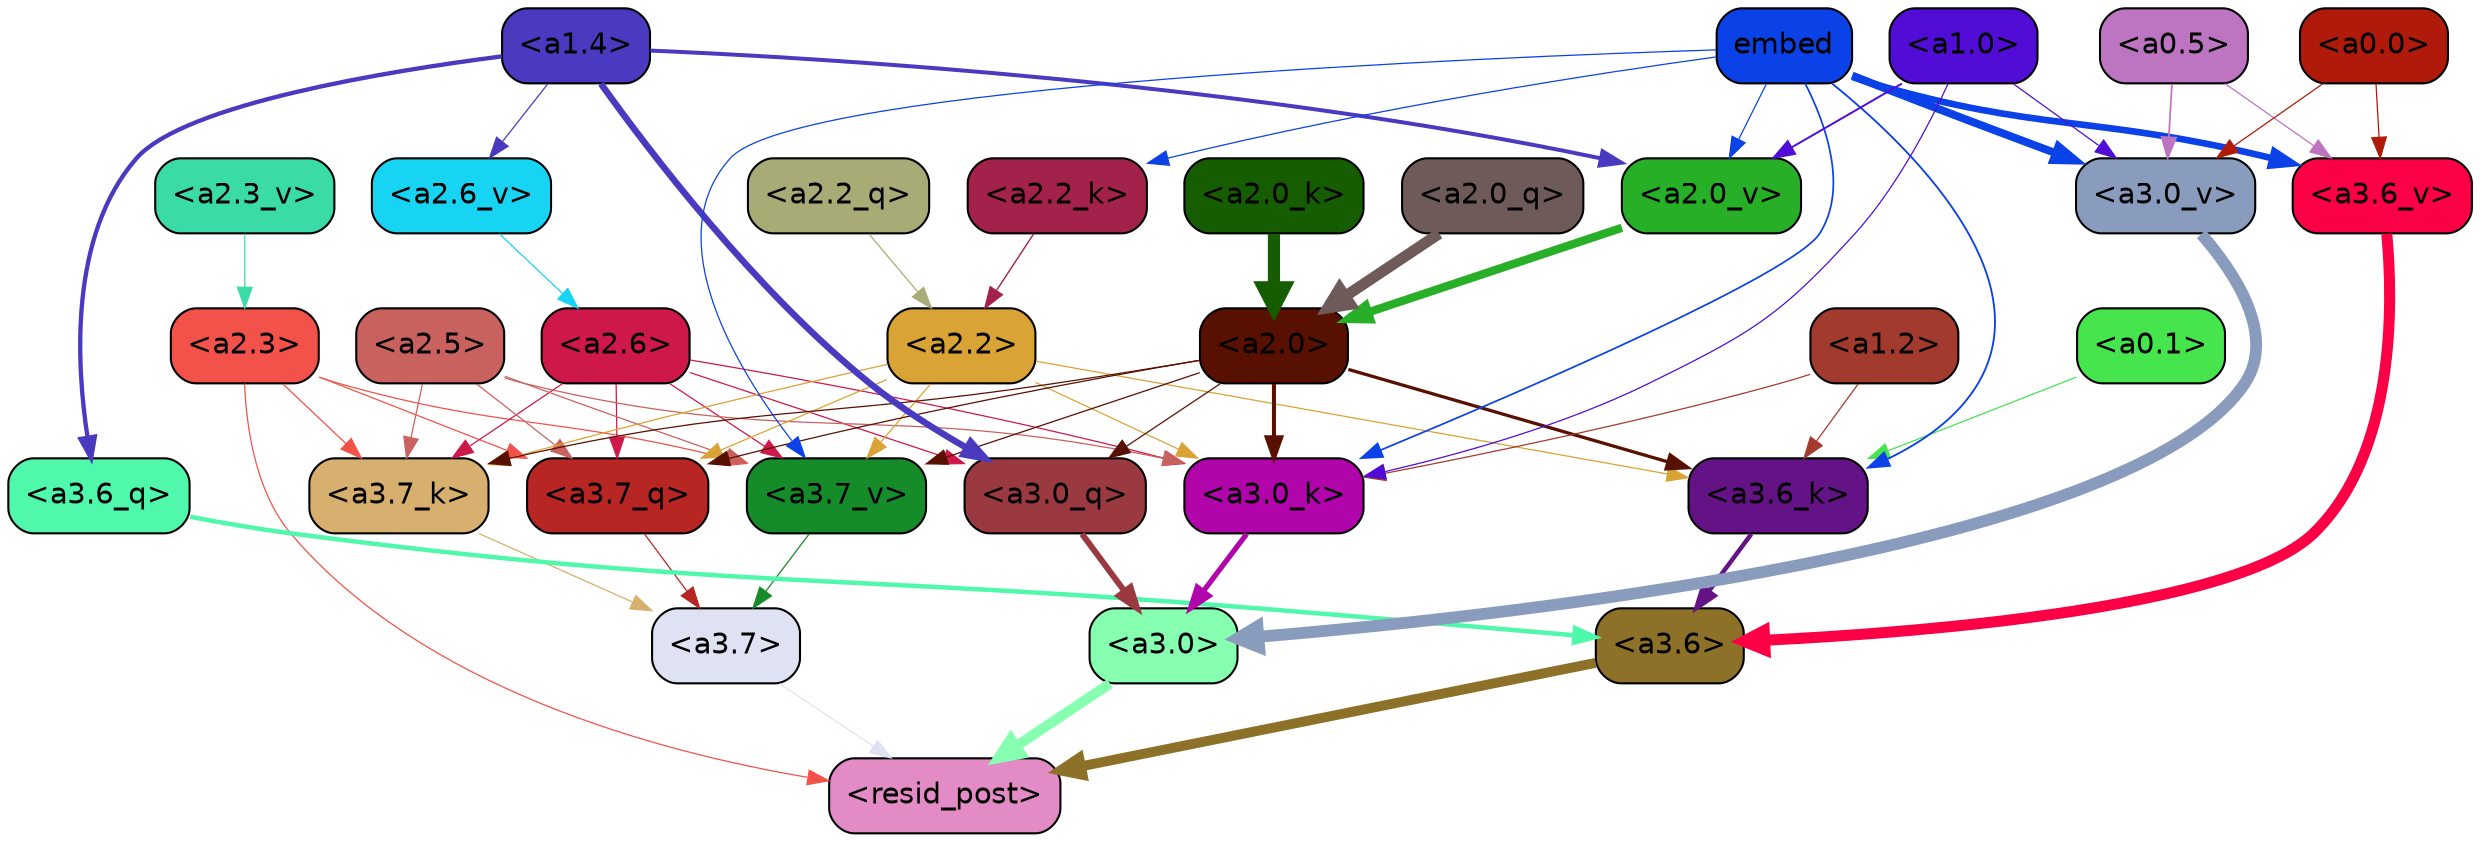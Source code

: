 strict digraph "" {
	graph [bgcolor=transparent,
		layout=dot,
		overlap=false,
		splines=true
	];
	"<a3.7>"	[color=black,
		fillcolor="#dfe2f3",
		fontname=Helvetica,
		shape=box,
		style="filled, rounded"];
	"<resid_post>"	[color=black,
		fillcolor="#e38bc5",
		fontname=Helvetica,
		shape=box,
		style="filled, rounded"];
	"<a3.7>" -> "<resid_post>"	[color="#dfe2f3",
		penwidth=0.6];
	"<a3.6>"	[color=black,
		fillcolor="#8d7128",
		fontname=Helvetica,
		shape=box,
		style="filled, rounded"];
	"<a3.6>" -> "<resid_post>"	[color="#8d7128",
		penwidth=4.751592040061951];
	"<a3.0>"	[color=black,
		fillcolor="#87ffb1",
		fontname=Helvetica,
		shape=box,
		style="filled, rounded"];
	"<a3.0>" -> "<resid_post>"	[color="#87ffb1",
		penwidth=4.904066681861877];
	"<a2.3>"	[color=black,
		fillcolor="#f25249",
		fontname=Helvetica,
		shape=box,
		style="filled, rounded"];
	"<a2.3>" -> "<resid_post>"	[color="#f25249",
		penwidth=0.6];
	"<a3.7_q>"	[color=black,
		fillcolor="#b72623",
		fontname=Helvetica,
		shape=box,
		style="filled, rounded"];
	"<a2.3>" -> "<a3.7_q>"	[color="#f25249",
		penwidth=0.6];
	"<a3.7_k>"	[color=black,
		fillcolor="#d7af6e",
		fontname=Helvetica,
		shape=box,
		style="filled, rounded"];
	"<a2.3>" -> "<a3.7_k>"	[color="#f25249",
		penwidth=0.6069068089127541];
	"<a3.7_v>"	[color=black,
		fillcolor="#168b2a",
		fontname=Helvetica,
		shape=box,
		style="filled, rounded"];
	"<a2.3>" -> "<a3.7_v>"	[color="#f25249",
		penwidth=0.6];
	"<a3.7_q>" -> "<a3.7>"	[color="#b72623",
		penwidth=0.6];
	"<a3.6_q>"	[color=black,
		fillcolor="#4ff8ab",
		fontname=Helvetica,
		shape=box,
		style="filled, rounded"];
	"<a3.6_q>" -> "<a3.6>"	[color="#4ff8ab",
		penwidth=2.160832464694977];
	"<a3.0_q>"	[color=black,
		fillcolor="#9b3941",
		fontname=Helvetica,
		shape=box,
		style="filled, rounded"];
	"<a3.0_q>" -> "<a3.0>"	[color="#9b3941",
		penwidth=2.870753765106201];
	"<a3.7_k>" -> "<a3.7>"	[color="#d7af6e",
		penwidth=0.6];
	"<a3.6_k>"	[color=black,
		fillcolor="#631386",
		fontname=Helvetica,
		shape=box,
		style="filled, rounded"];
	"<a3.6_k>" -> "<a3.6>"	[color="#631386",
		penwidth=2.13908451795578];
	"<a3.0_k>"	[color=black,
		fillcolor="#b105ab",
		fontname=Helvetica,
		shape=box,
		style="filled, rounded"];
	"<a3.0_k>" -> "<a3.0>"	[color="#b105ab",
		penwidth=2.520303964614868];
	"<a3.7_v>" -> "<a3.7>"	[color="#168b2a",
		penwidth=0.6];
	"<a3.6_v>"	[color=black,
		fillcolor="#fb0044",
		fontname=Helvetica,
		shape=box,
		style="filled, rounded"];
	"<a3.6_v>" -> "<a3.6>"	[color="#fb0044",
		penwidth=5.297133803367615];
	"<a3.0_v>"	[color=black,
		fillcolor="#8a9cbe",
		fontname=Helvetica,
		shape=box,
		style="filled, rounded"];
	"<a3.0_v>" -> "<a3.0>"	[color="#8a9cbe",
		penwidth=5.680712580680847];
	"<a2.6>"	[color=black,
		fillcolor="#cf184a",
		fontname=Helvetica,
		shape=box,
		style="filled, rounded"];
	"<a2.6>" -> "<a3.7_q>"	[color="#cf184a",
		penwidth=0.6];
	"<a2.6>" -> "<a3.0_q>"	[color="#cf184a",
		penwidth=0.6];
	"<a2.6>" -> "<a3.7_k>"	[color="#cf184a",
		penwidth=0.6];
	"<a2.6>" -> "<a3.0_k>"	[color="#cf184a",
		penwidth=0.6];
	"<a2.6>" -> "<a3.7_v>"	[color="#cf184a",
		penwidth=0.6];
	"<a2.5>"	[color=black,
		fillcolor="#c9625e",
		fontname=Helvetica,
		shape=box,
		style="filled, rounded"];
	"<a2.5>" -> "<a3.7_q>"	[color="#c9625e",
		penwidth=0.6];
	"<a2.5>" -> "<a3.7_k>"	[color="#c9625e",
		penwidth=0.6];
	"<a2.5>" -> "<a3.0_k>"	[color="#c9625e",
		penwidth=0.6];
	"<a2.5>" -> "<a3.7_v>"	[color="#c9625e",
		penwidth=0.6];
	"<a2.2>"	[color=black,
		fillcolor="#daa336",
		fontname=Helvetica,
		shape=box,
		style="filled, rounded"];
	"<a2.2>" -> "<a3.7_q>"	[color="#daa336",
		penwidth=0.6];
	"<a2.2>" -> "<a3.7_k>"	[color="#daa336",
		penwidth=0.6];
	"<a2.2>" -> "<a3.6_k>"	[color="#daa336",
		penwidth=0.6];
	"<a2.2>" -> "<a3.0_k>"	[color="#daa336",
		penwidth=0.6];
	"<a2.2>" -> "<a3.7_v>"	[color="#daa336",
		penwidth=0.6];
	"<a2.0>"	[color=black,
		fillcolor="#581000",
		fontname=Helvetica,
		shape=box,
		style="filled, rounded"];
	"<a2.0>" -> "<a3.7_q>"	[color="#581000",
		penwidth=0.6];
	"<a2.0>" -> "<a3.0_q>"	[color="#581000",
		penwidth=0.6];
	"<a2.0>" -> "<a3.7_k>"	[color="#581000",
		penwidth=0.6];
	"<a2.0>" -> "<a3.6_k>"	[color="#581000",
		penwidth=1.564806342124939];
	"<a2.0>" -> "<a3.0_k>"	[color="#581000",
		penwidth=1.9353990852832794];
	"<a2.0>" -> "<a3.7_v>"	[color="#581000",
		penwidth=0.6];
	"<a1.4>"	[color=black,
		fillcolor="#493ac0",
		fontname=Helvetica,
		shape=box,
		style="filled, rounded"];
	"<a1.4>" -> "<a3.6_q>"	[color="#493ac0",
		penwidth=2.0727532356977463];
	"<a1.4>" -> "<a3.0_q>"	[color="#493ac0",
		penwidth=3.1279823780059814];
	"<a2.6_v>"	[color=black,
		fillcolor="#17d4f3",
		fontname=Helvetica,
		shape=box,
		style="filled, rounded"];
	"<a1.4>" -> "<a2.6_v>"	[color="#493ac0",
		penwidth=0.6];
	"<a2.0_v>"	[color=black,
		fillcolor="#27af28",
		fontname=Helvetica,
		shape=box,
		style="filled, rounded"];
	"<a1.4>" -> "<a2.0_v>"	[color="#493ac0",
		penwidth=1.9170897603034973];
	"<a1.2>"	[color=black,
		fillcolor="#a23b2d",
		fontname=Helvetica,
		shape=box,
		style="filled, rounded"];
	"<a1.2>" -> "<a3.6_k>"	[color="#a23b2d",
		penwidth=0.6];
	"<a1.2>" -> "<a3.0_k>"	[color="#a23b2d",
		penwidth=0.6];
	"<a0.1>"	[color=black,
		fillcolor="#46e44d",
		fontname=Helvetica,
		shape=box,
		style="filled, rounded"];
	"<a0.1>" -> "<a3.6_k>"	[color="#46e44d",
		penwidth=0.6];
	embed	[color=black,
		fillcolor="#0b42e8",
		fontname=Helvetica,
		shape=box,
		style="filled, rounded"];
	embed -> "<a3.6_k>"	[color="#0b42e8",
		penwidth=0.8915999233722687];
	embed -> "<a3.0_k>"	[color="#0b42e8",
		penwidth=0.832088902592659];
	embed -> "<a3.7_v>"	[color="#0b42e8",
		penwidth=0.6];
	embed -> "<a3.6_v>"	[color="#0b42e8",
		penwidth=3.1840110421180725];
	embed -> "<a3.0_v>"	[color="#0b42e8",
		penwidth=3.8132747188210487];
	"<a2.2_k>"	[color=black,
		fillcolor="#a3224b",
		fontname=Helvetica,
		shape=box,
		style="filled, rounded"];
	embed -> "<a2.2_k>"	[color="#0b42e8",
		penwidth=0.6];
	embed -> "<a2.0_v>"	[color="#0b42e8",
		penwidth=0.6];
	"<a1.0>"	[color=black,
		fillcolor="#510dd5",
		fontname=Helvetica,
		shape=box,
		style="filled, rounded"];
	"<a1.0>" -> "<a3.0_k>"	[color="#510dd5",
		penwidth=0.6];
	"<a1.0>" -> "<a3.0_v>"	[color="#510dd5",
		penwidth=0.6];
	"<a1.0>" -> "<a2.0_v>"	[color="#510dd5",
		penwidth=0.9450988052412868];
	"<a0.5>"	[color=black,
		fillcolor="#bd75c1",
		fontname=Helvetica,
		shape=box,
		style="filled, rounded"];
	"<a0.5>" -> "<a3.6_v>"	[color="#bd75c1",
		penwidth=0.6];
	"<a0.5>" -> "<a3.0_v>"	[color="#bd75c1",
		penwidth=0.8331108838319778];
	"<a0.0>"	[color=black,
		fillcolor="#b01a0a",
		fontname=Helvetica,
		shape=box,
		style="filled, rounded"];
	"<a0.0>" -> "<a3.6_v>"	[color="#b01a0a",
		penwidth=0.6];
	"<a0.0>" -> "<a3.0_v>"	[color="#b01a0a",
		penwidth=0.6];
	"<a2.2_q>"	[color=black,
		fillcolor="#a8ab75",
		fontname=Helvetica,
		shape=box,
		style="filled, rounded"];
	"<a2.2_q>" -> "<a2.2>"	[color="#a8ab75",
		penwidth=0.6];
	"<a2.0_q>"	[color=black,
		fillcolor="#6e5a58",
		fontname=Helvetica,
		shape=box,
		style="filled, rounded"];
	"<a2.0_q>" -> "<a2.0>"	[color="#6e5a58",
		penwidth=5.29856276512146];
	"<a2.2_k>" -> "<a2.2>"	[color="#a3224b",
		penwidth=0.6722683310508728];
	"<a2.0_k>"	[color=black,
		fillcolor="#165d02",
		fontname=Helvetica,
		shape=box,
		style="filled, rounded"];
	"<a2.0_k>" -> "<a2.0>"	[color="#165d02",
		penwidth=5.859246134757996];
	"<a2.6_v>" -> "<a2.6>"	[color="#17d4f3",
		penwidth=0.6];
	"<a2.3_v>"	[color=black,
		fillcolor="#3bdba8",
		fontname=Helvetica,
		shape=box,
		style="filled, rounded"];
	"<a2.3_v>" -> "<a2.3>"	[color="#3bdba8",
		penwidth=0.6];
	"<a2.0_v>" -> "<a2.0>"	[color="#27af28",
		penwidth=3.9621697664260864];
}
